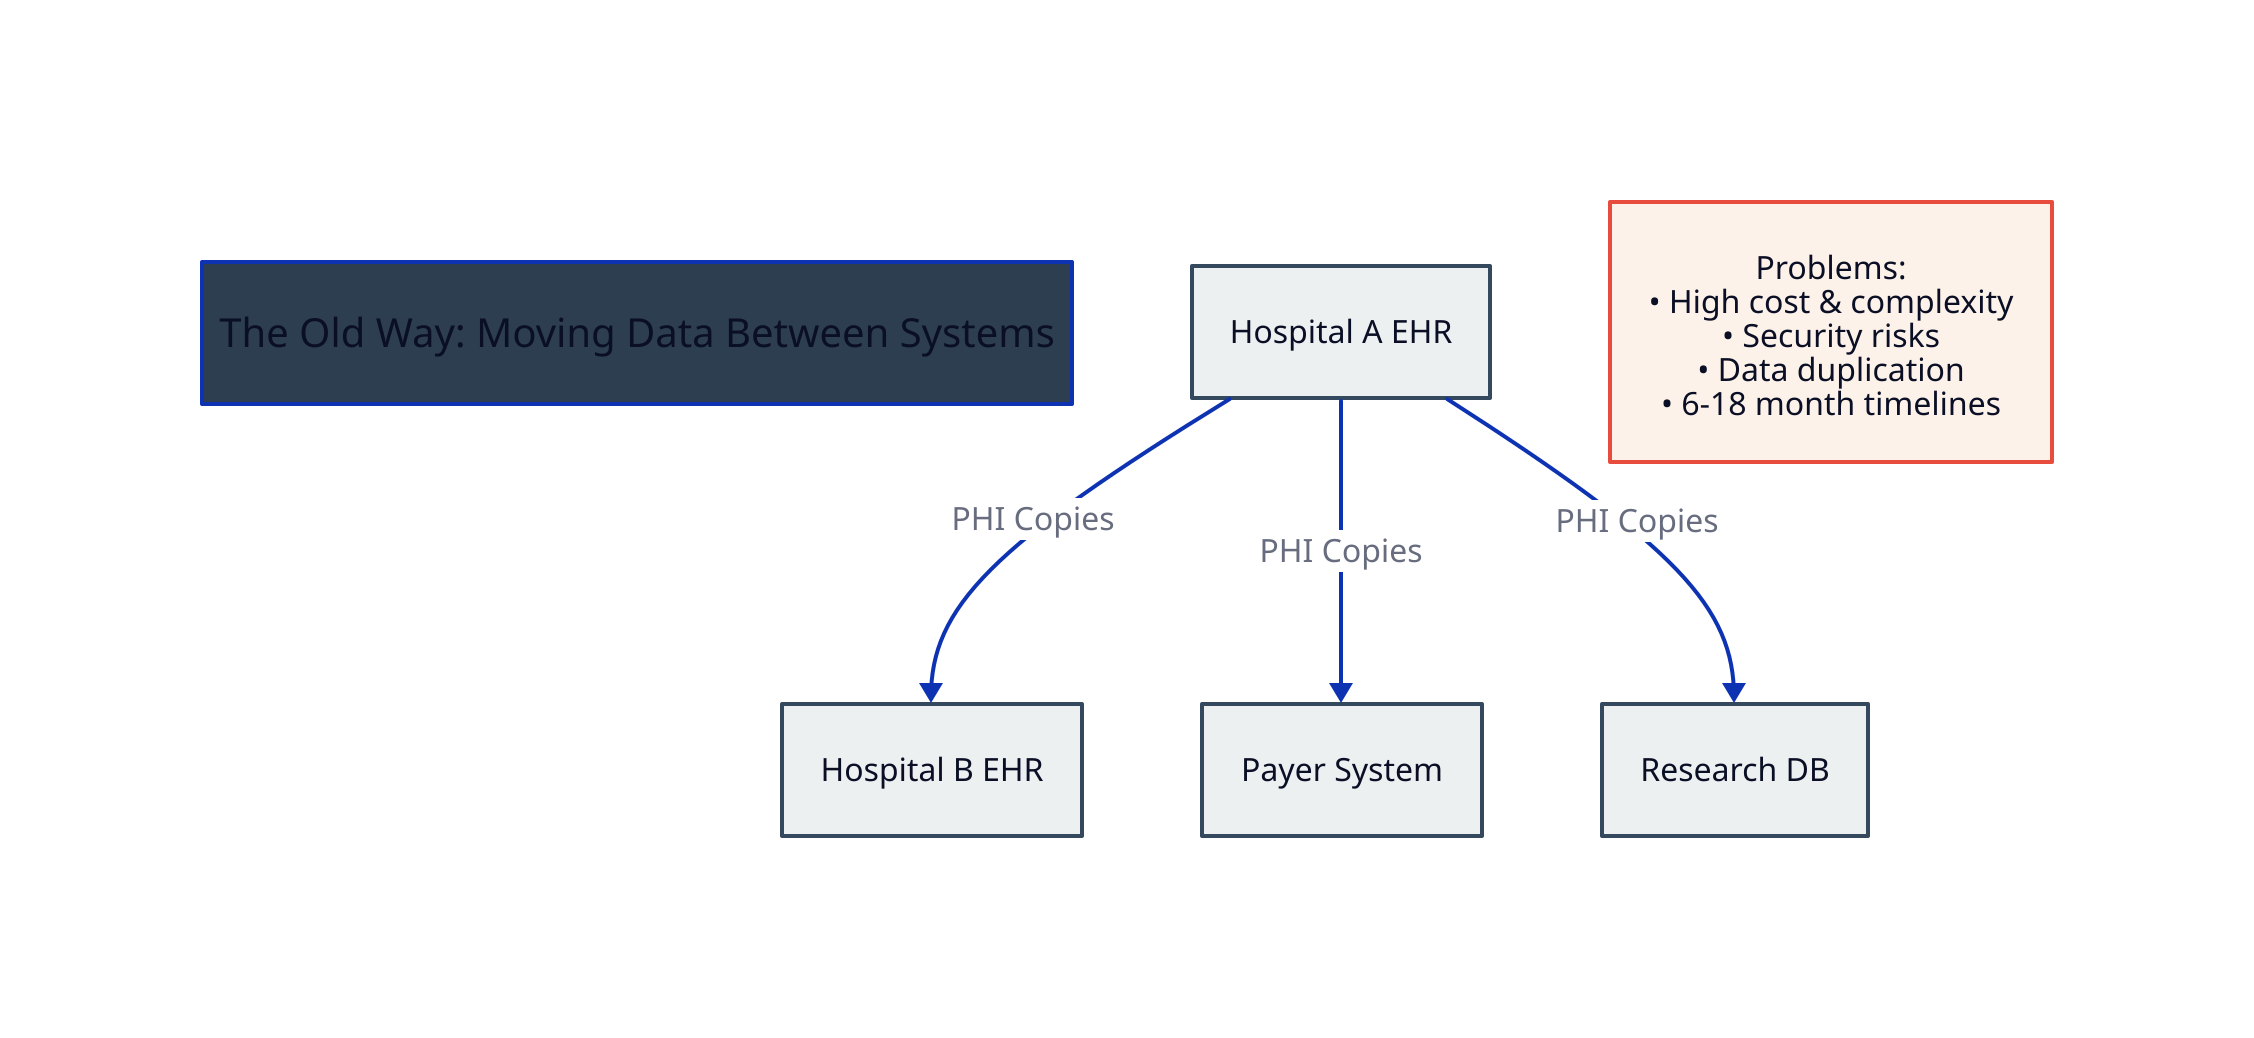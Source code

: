 # Traditional Data Movement - Simple Newsletter Version

title: "The Old Way: Moving Data Between Systems" {
  style: {
    font-size: 20
    fill: "#2c3e50"
  }
}

# Simple system boxes in a row
hospital_a: "Hospital A EHR" {
  shape: rectangle
  style: {
    fill: "#ecf0f1"
    stroke: "#34495e"
    stroke-width: 2
  }
}

hospital_b: "Hospital B EHR" {
  shape: rectangle
  style: {
    fill: "#ecf0f1"
    stroke: "#34495e"
    stroke-width: 2
  }
}

payer: "Payer System" {
  shape: rectangle
  style: {
    fill: "#ecf0f1"
    stroke: "#34495e"
    stroke-width: 2
  }
}

research: "Research DB" {
  shape: rectangle
  style: {
    fill: "#ecf0f1"
    stroke: "#34495e"
    stroke-width: 2
  }
}

# Simple data flow arrows
hospital_a -> hospital_b: "PHI Copies"
hospital_a -> payer: "PHI Copies"
hospital_a -> research: "PHI Copies"

# Simple problem summary
problems: "Problems:\n• High cost & complexity\n• Security risks\n• Data duplication\n• 6-18 month timelines" {
  shape: rectangle
  style: {
    fill: "#fdf2e9"
    stroke: "#e74c3c"
    stroke-width: 2
  }
} 
